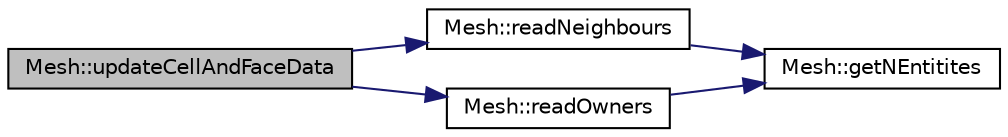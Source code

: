 digraph "Mesh::updateCellAndFaceData"
{
 // LATEX_PDF_SIZE
  edge [fontname="Helvetica",fontsize="10",labelfontname="Helvetica",labelfontsize="10"];
  node [fontname="Helvetica",fontsize="10",shape=record];
  rankdir="LR";
  Node1 [label="Mesh::updateCellAndFaceData",height=0.2,width=0.4,color="black", fillcolor="grey75", style="filled", fontcolor="black",tooltip=" "];
  Node1 -> Node2 [color="midnightblue",fontsize="10",style="solid",fontname="Helvetica"];
  Node2 [label="Mesh::readNeighbours",height=0.2,width=0.4,color="black", fillcolor="white", style="filled",URL="$classMesh.html#a77be57ef6a47456f2347fcffb9e56461",tooltip=" "];
  Node2 -> Node3 [color="midnightblue",fontsize="10",style="solid",fontname="Helvetica"];
  Node3 [label="Mesh::getNEntitites",height=0.2,width=0.4,color="black", fillcolor="white", style="filled",URL="$classMesh.html#af397c5929deb631f4bade90092b002fe",tooltip=" "];
  Node1 -> Node4 [color="midnightblue",fontsize="10",style="solid",fontname="Helvetica"];
  Node4 [label="Mesh::readOwners",height=0.2,width=0.4,color="black", fillcolor="white", style="filled",URL="$classMesh.html#a819a376af40d54b037040bb6dc20e3f3",tooltip=" "];
  Node4 -> Node3 [color="midnightblue",fontsize="10",style="solid",fontname="Helvetica"];
}
